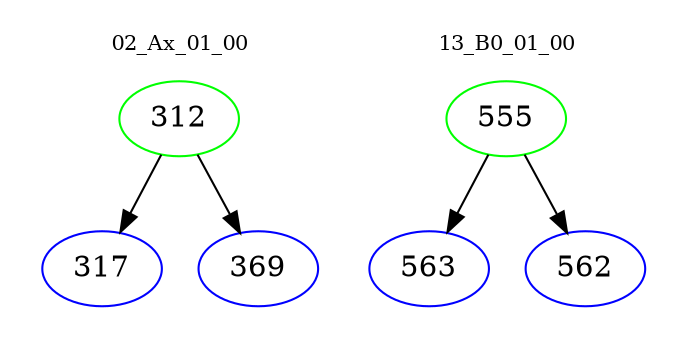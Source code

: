 digraph{
subgraph cluster_0 {
color = white
label = "02_Ax_01_00";
fontsize=10;
T0_312 [label="312", color="green"]
T0_312 -> T0_317 [color="black"]
T0_317 [label="317", color="blue"]
T0_312 -> T0_369 [color="black"]
T0_369 [label="369", color="blue"]
}
subgraph cluster_1 {
color = white
label = "13_B0_01_00";
fontsize=10;
T1_555 [label="555", color="green"]
T1_555 -> T1_563 [color="black"]
T1_563 [label="563", color="blue"]
T1_555 -> T1_562 [color="black"]
T1_562 [label="562", color="blue"]
}
}
